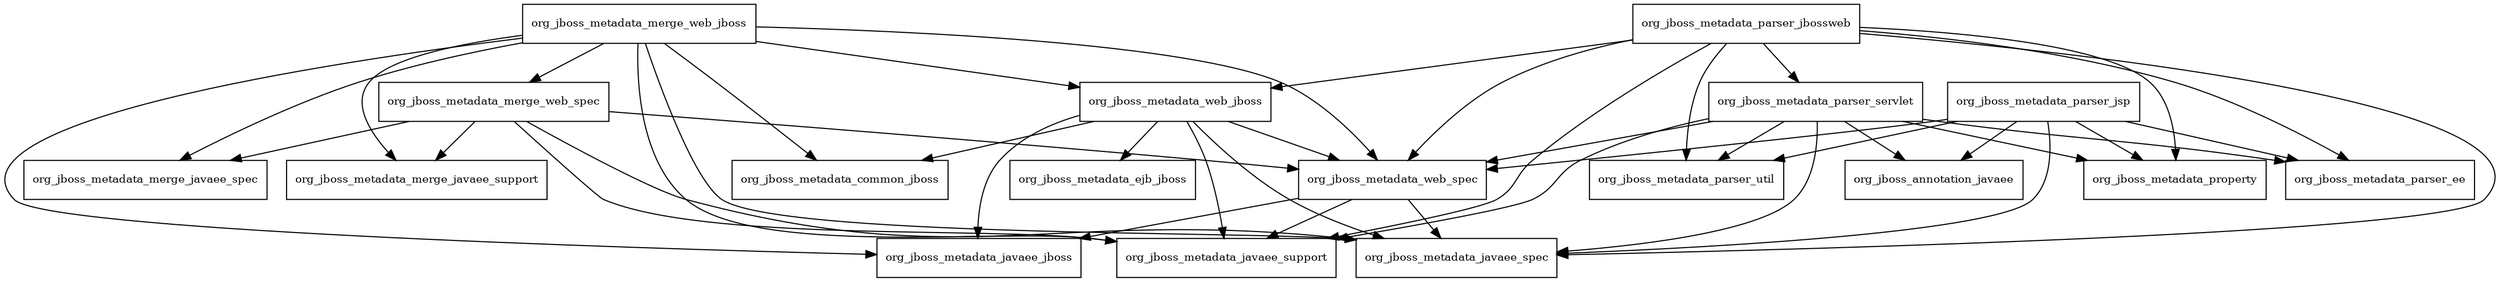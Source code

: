 digraph jboss_metadata_web_7_1_0_Final_redhat_1_package_dependencies {
  node [shape = box, fontsize=10.0];
  org_jboss_metadata_merge_web_jboss -> org_jboss_metadata_common_jboss;
  org_jboss_metadata_merge_web_jboss -> org_jboss_metadata_javaee_jboss;
  org_jboss_metadata_merge_web_jboss -> org_jboss_metadata_javaee_spec;
  org_jboss_metadata_merge_web_jboss -> org_jboss_metadata_javaee_support;
  org_jboss_metadata_merge_web_jboss -> org_jboss_metadata_merge_javaee_spec;
  org_jboss_metadata_merge_web_jboss -> org_jboss_metadata_merge_javaee_support;
  org_jboss_metadata_merge_web_jboss -> org_jboss_metadata_merge_web_spec;
  org_jboss_metadata_merge_web_jboss -> org_jboss_metadata_web_jboss;
  org_jboss_metadata_merge_web_jboss -> org_jboss_metadata_web_spec;
  org_jboss_metadata_merge_web_spec -> org_jboss_metadata_javaee_spec;
  org_jboss_metadata_merge_web_spec -> org_jboss_metadata_javaee_support;
  org_jboss_metadata_merge_web_spec -> org_jboss_metadata_merge_javaee_spec;
  org_jboss_metadata_merge_web_spec -> org_jboss_metadata_merge_javaee_support;
  org_jboss_metadata_merge_web_spec -> org_jboss_metadata_web_spec;
  org_jboss_metadata_parser_jbossweb -> org_jboss_metadata_javaee_spec;
  org_jboss_metadata_parser_jbossweb -> org_jboss_metadata_javaee_support;
  org_jboss_metadata_parser_jbossweb -> org_jboss_metadata_parser_ee;
  org_jboss_metadata_parser_jbossweb -> org_jboss_metadata_parser_servlet;
  org_jboss_metadata_parser_jbossweb -> org_jboss_metadata_parser_util;
  org_jboss_metadata_parser_jbossweb -> org_jboss_metadata_property;
  org_jboss_metadata_parser_jbossweb -> org_jboss_metadata_web_jboss;
  org_jboss_metadata_parser_jbossweb -> org_jboss_metadata_web_spec;
  org_jboss_metadata_parser_jsp -> org_jboss_annotation_javaee;
  org_jboss_metadata_parser_jsp -> org_jboss_metadata_javaee_spec;
  org_jboss_metadata_parser_jsp -> org_jboss_metadata_parser_ee;
  org_jboss_metadata_parser_jsp -> org_jboss_metadata_parser_util;
  org_jboss_metadata_parser_jsp -> org_jboss_metadata_property;
  org_jboss_metadata_parser_jsp -> org_jboss_metadata_web_spec;
  org_jboss_metadata_parser_servlet -> org_jboss_annotation_javaee;
  org_jboss_metadata_parser_servlet -> org_jboss_metadata_javaee_spec;
  org_jboss_metadata_parser_servlet -> org_jboss_metadata_javaee_support;
  org_jboss_metadata_parser_servlet -> org_jboss_metadata_parser_ee;
  org_jboss_metadata_parser_servlet -> org_jboss_metadata_parser_util;
  org_jboss_metadata_parser_servlet -> org_jboss_metadata_property;
  org_jboss_metadata_parser_servlet -> org_jboss_metadata_web_spec;
  org_jboss_metadata_web_jboss -> org_jboss_metadata_common_jboss;
  org_jboss_metadata_web_jboss -> org_jboss_metadata_ejb_jboss;
  org_jboss_metadata_web_jboss -> org_jboss_metadata_javaee_jboss;
  org_jboss_metadata_web_jboss -> org_jboss_metadata_javaee_spec;
  org_jboss_metadata_web_jboss -> org_jboss_metadata_javaee_support;
  org_jboss_metadata_web_jboss -> org_jboss_metadata_web_spec;
  org_jboss_metadata_web_spec -> org_jboss_metadata_javaee_jboss;
  org_jboss_metadata_web_spec -> org_jboss_metadata_javaee_spec;
  org_jboss_metadata_web_spec -> org_jboss_metadata_javaee_support;
}
